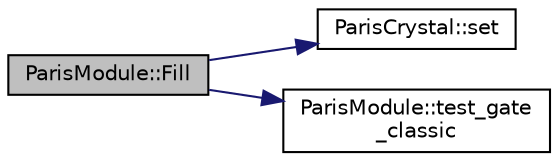 digraph "ParisModule::Fill"
{
 // LATEX_PDF_SIZE
  edge [fontname="Helvetica",fontsize="10",labelfontname="Helvetica",labelfontsize="10"];
  node [fontname="Helvetica",fontsize="10",shape=record];
  rankdir="LR";
  Node1 [label="ParisModule::Fill",height=0.2,width=0.4,color="black", fillcolor="grey75", style="filled", fontcolor="black",tooltip=" "];
  Node1 -> Node2 [color="midnightblue",fontsize="10",style="solid",fontname="Helvetica"];
  Node2 [label="ParisCrystal::set",height=0.2,width=0.4,color="black", fillcolor="white", style="filled",URL="$class_paris_crystal.html#a6254d4a93f8fd8b47ac736b3a3126f67",tooltip=" "];
  Node1 -> Node3 [color="midnightblue",fontsize="10",style="solid",fontname="Helvetica"];
  Node3 [label="ParisModule::test_gate\l_classic",height=0.2,width=0.4,color="black", fillcolor="white", style="filled",URL="$class_paris_module.html#ab7b7ced12f3c986a5405d65b61f77aeb",tooltip=" "];
}
